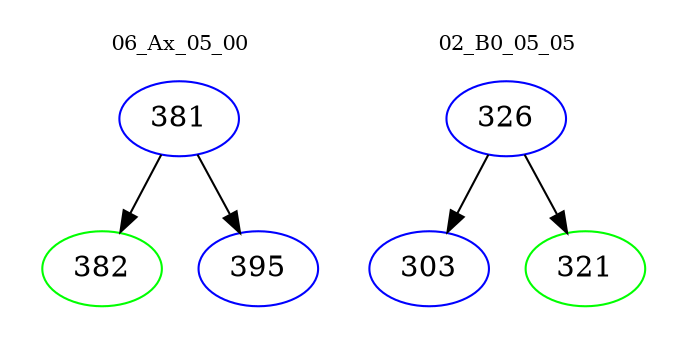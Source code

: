 digraph{
subgraph cluster_0 {
color = white
label = "06_Ax_05_00";
fontsize=10;
T0_381 [label="381", color="blue"]
T0_381 -> T0_382 [color="black"]
T0_382 [label="382", color="green"]
T0_381 -> T0_395 [color="black"]
T0_395 [label="395", color="blue"]
}
subgraph cluster_1 {
color = white
label = "02_B0_05_05";
fontsize=10;
T1_326 [label="326", color="blue"]
T1_326 -> T1_303 [color="black"]
T1_303 [label="303", color="blue"]
T1_326 -> T1_321 [color="black"]
T1_321 [label="321", color="green"]
}
}

